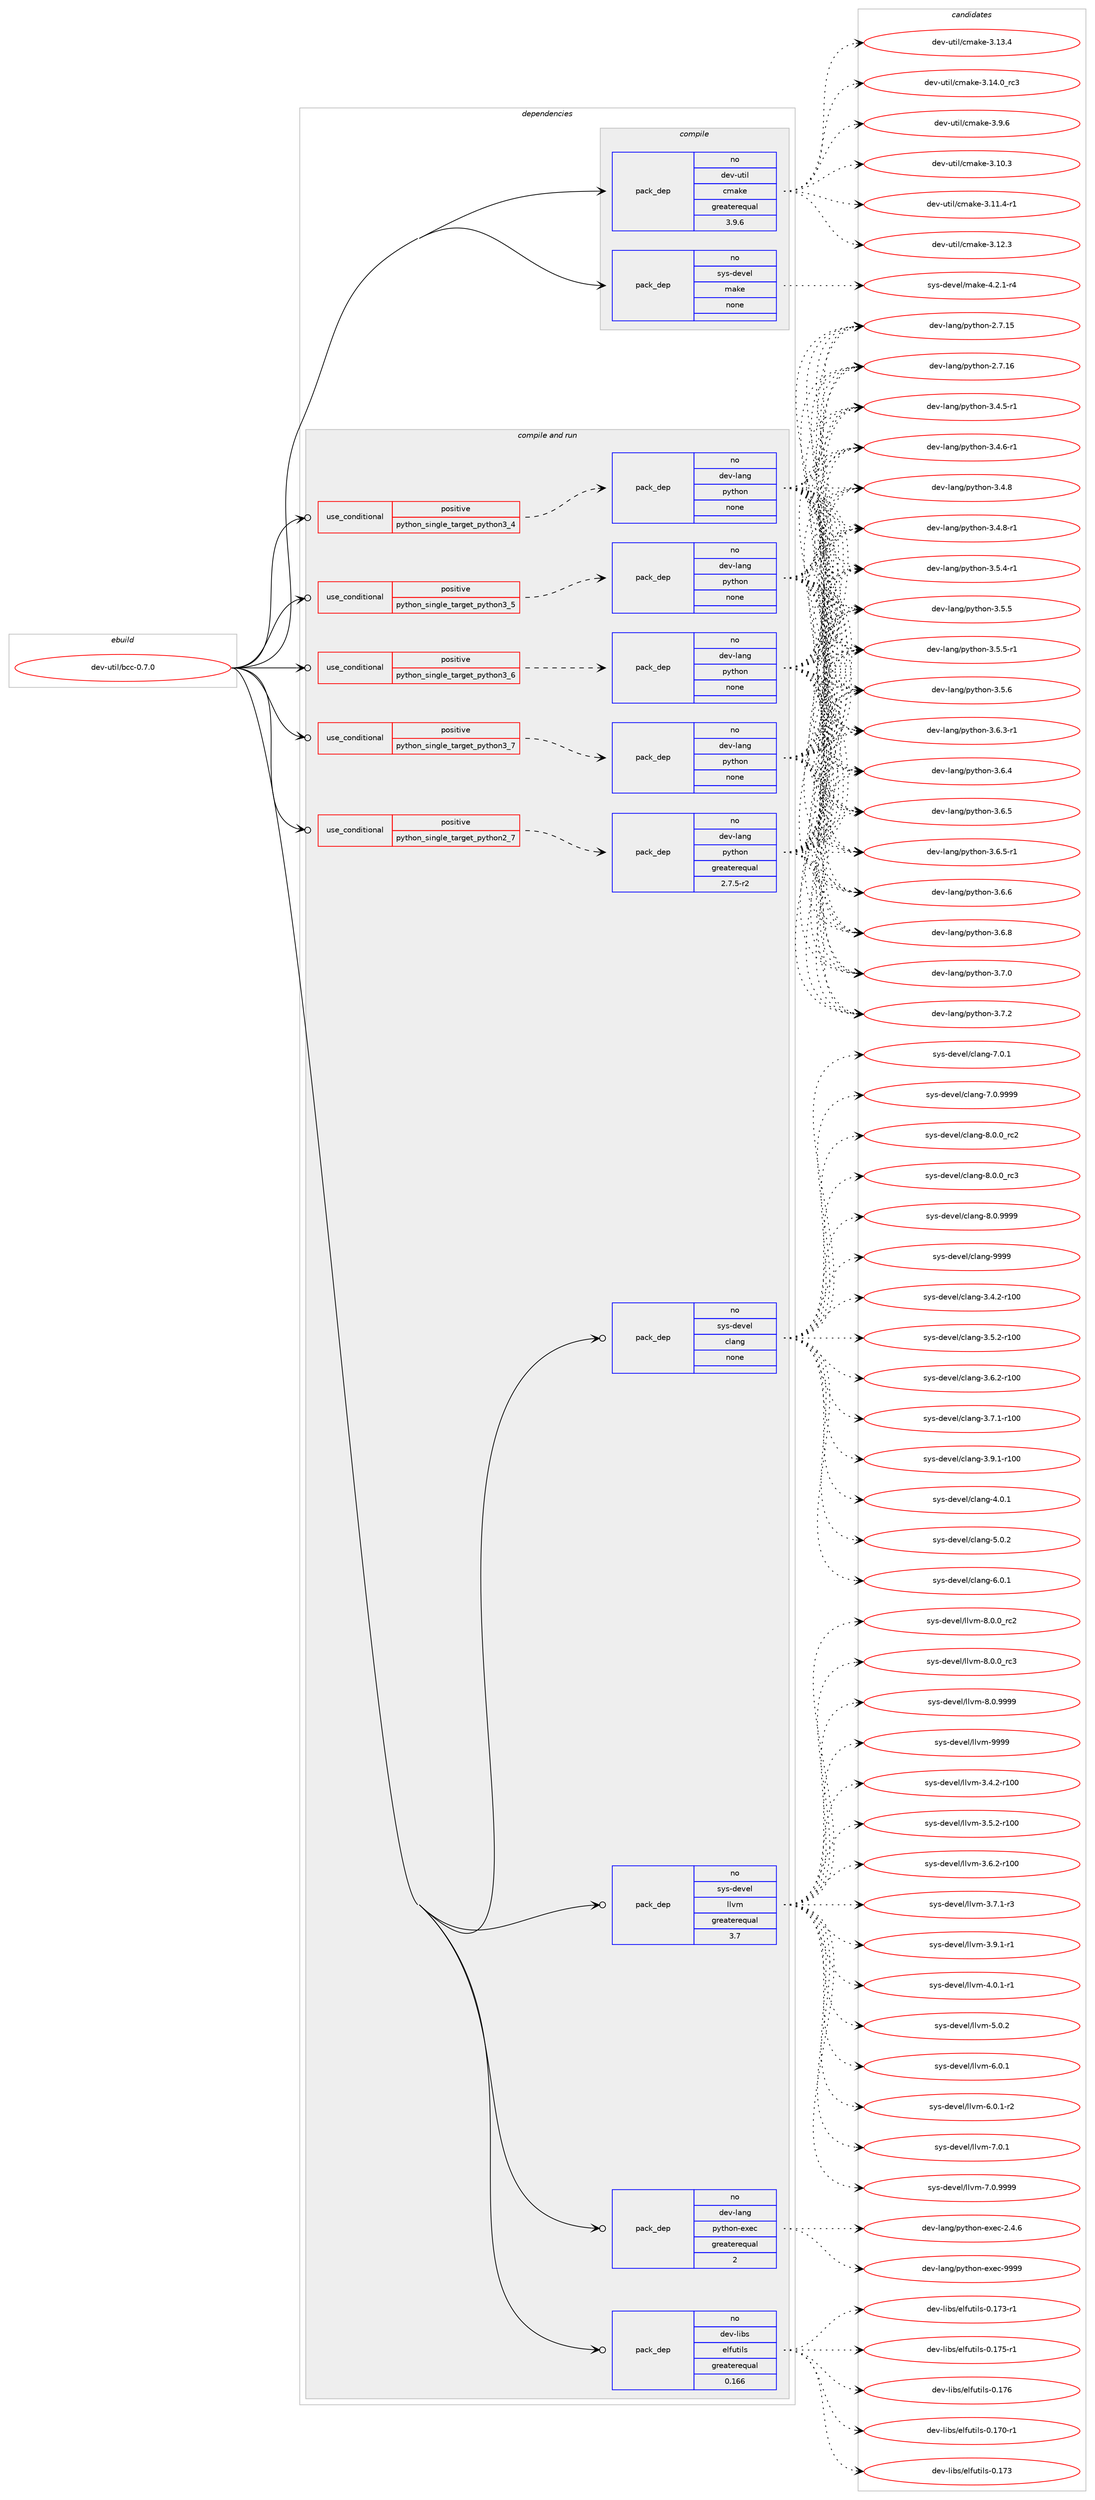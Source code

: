 digraph prolog {

# *************
# Graph options
# *************

newrank=true;
concentrate=true;
compound=true;
graph [rankdir=LR,fontname=Helvetica,fontsize=10,ranksep=1.5];#, ranksep=2.5, nodesep=0.2];
edge  [arrowhead=vee];
node  [fontname=Helvetica,fontsize=10];

# **********
# The ebuild
# **********

subgraph cluster_leftcol {
color=gray;
rank=same;
label=<<i>ebuild</i>>;
id [label="dev-util/bcc-0.7.0", color=red, width=4, href="../dev-util/bcc-0.7.0.svg"];
}

# ****************
# The dependencies
# ****************

subgraph cluster_midcol {
color=gray;
label=<<i>dependencies</i>>;
subgraph cluster_compile {
fillcolor="#eeeeee";
style=filled;
label=<<i>compile</i>>;
subgraph pack1094307 {
dependency1541089 [label=<<TABLE BORDER="0" CELLBORDER="1" CELLSPACING="0" CELLPADDING="4" WIDTH="220"><TR><TD ROWSPAN="6" CELLPADDING="30">pack_dep</TD></TR><TR><TD WIDTH="110">no</TD></TR><TR><TD>dev-util</TD></TR><TR><TD>cmake</TD></TR><TR><TD>greaterequal</TD></TR><TR><TD>3.9.6</TD></TR></TABLE>>, shape=none, color=blue];
}
id:e -> dependency1541089:w [weight=20,style="solid",arrowhead="vee"];
subgraph pack1094308 {
dependency1541090 [label=<<TABLE BORDER="0" CELLBORDER="1" CELLSPACING="0" CELLPADDING="4" WIDTH="220"><TR><TD ROWSPAN="6" CELLPADDING="30">pack_dep</TD></TR><TR><TD WIDTH="110">no</TD></TR><TR><TD>sys-devel</TD></TR><TR><TD>make</TD></TR><TR><TD>none</TD></TR><TR><TD></TD></TR></TABLE>>, shape=none, color=blue];
}
id:e -> dependency1541090:w [weight=20,style="solid",arrowhead="vee"];
}
subgraph cluster_compileandrun {
fillcolor="#eeeeee";
style=filled;
label=<<i>compile and run</i>>;
subgraph cond423188 {
dependency1541091 [label=<<TABLE BORDER="0" CELLBORDER="1" CELLSPACING="0" CELLPADDING="4"><TR><TD ROWSPAN="3" CELLPADDING="10">use_conditional</TD></TR><TR><TD>positive</TD></TR><TR><TD>python_single_target_python2_7</TD></TR></TABLE>>, shape=none, color=red];
subgraph pack1094309 {
dependency1541092 [label=<<TABLE BORDER="0" CELLBORDER="1" CELLSPACING="0" CELLPADDING="4" WIDTH="220"><TR><TD ROWSPAN="6" CELLPADDING="30">pack_dep</TD></TR><TR><TD WIDTH="110">no</TD></TR><TR><TD>dev-lang</TD></TR><TR><TD>python</TD></TR><TR><TD>greaterequal</TD></TR><TR><TD>2.7.5-r2</TD></TR></TABLE>>, shape=none, color=blue];
}
dependency1541091:e -> dependency1541092:w [weight=20,style="dashed",arrowhead="vee"];
}
id:e -> dependency1541091:w [weight=20,style="solid",arrowhead="odotvee"];
subgraph cond423189 {
dependency1541093 [label=<<TABLE BORDER="0" CELLBORDER="1" CELLSPACING="0" CELLPADDING="4"><TR><TD ROWSPAN="3" CELLPADDING="10">use_conditional</TD></TR><TR><TD>positive</TD></TR><TR><TD>python_single_target_python3_4</TD></TR></TABLE>>, shape=none, color=red];
subgraph pack1094310 {
dependency1541094 [label=<<TABLE BORDER="0" CELLBORDER="1" CELLSPACING="0" CELLPADDING="4" WIDTH="220"><TR><TD ROWSPAN="6" CELLPADDING="30">pack_dep</TD></TR><TR><TD WIDTH="110">no</TD></TR><TR><TD>dev-lang</TD></TR><TR><TD>python</TD></TR><TR><TD>none</TD></TR><TR><TD></TD></TR></TABLE>>, shape=none, color=blue];
}
dependency1541093:e -> dependency1541094:w [weight=20,style="dashed",arrowhead="vee"];
}
id:e -> dependency1541093:w [weight=20,style="solid",arrowhead="odotvee"];
subgraph cond423190 {
dependency1541095 [label=<<TABLE BORDER="0" CELLBORDER="1" CELLSPACING="0" CELLPADDING="4"><TR><TD ROWSPAN="3" CELLPADDING="10">use_conditional</TD></TR><TR><TD>positive</TD></TR><TR><TD>python_single_target_python3_5</TD></TR></TABLE>>, shape=none, color=red];
subgraph pack1094311 {
dependency1541096 [label=<<TABLE BORDER="0" CELLBORDER="1" CELLSPACING="0" CELLPADDING="4" WIDTH="220"><TR><TD ROWSPAN="6" CELLPADDING="30">pack_dep</TD></TR><TR><TD WIDTH="110">no</TD></TR><TR><TD>dev-lang</TD></TR><TR><TD>python</TD></TR><TR><TD>none</TD></TR><TR><TD></TD></TR></TABLE>>, shape=none, color=blue];
}
dependency1541095:e -> dependency1541096:w [weight=20,style="dashed",arrowhead="vee"];
}
id:e -> dependency1541095:w [weight=20,style="solid",arrowhead="odotvee"];
subgraph cond423191 {
dependency1541097 [label=<<TABLE BORDER="0" CELLBORDER="1" CELLSPACING="0" CELLPADDING="4"><TR><TD ROWSPAN="3" CELLPADDING="10">use_conditional</TD></TR><TR><TD>positive</TD></TR><TR><TD>python_single_target_python3_6</TD></TR></TABLE>>, shape=none, color=red];
subgraph pack1094312 {
dependency1541098 [label=<<TABLE BORDER="0" CELLBORDER="1" CELLSPACING="0" CELLPADDING="4" WIDTH="220"><TR><TD ROWSPAN="6" CELLPADDING="30">pack_dep</TD></TR><TR><TD WIDTH="110">no</TD></TR><TR><TD>dev-lang</TD></TR><TR><TD>python</TD></TR><TR><TD>none</TD></TR><TR><TD></TD></TR></TABLE>>, shape=none, color=blue];
}
dependency1541097:e -> dependency1541098:w [weight=20,style="dashed",arrowhead="vee"];
}
id:e -> dependency1541097:w [weight=20,style="solid",arrowhead="odotvee"];
subgraph cond423192 {
dependency1541099 [label=<<TABLE BORDER="0" CELLBORDER="1" CELLSPACING="0" CELLPADDING="4"><TR><TD ROWSPAN="3" CELLPADDING="10">use_conditional</TD></TR><TR><TD>positive</TD></TR><TR><TD>python_single_target_python3_7</TD></TR></TABLE>>, shape=none, color=red];
subgraph pack1094313 {
dependency1541100 [label=<<TABLE BORDER="0" CELLBORDER="1" CELLSPACING="0" CELLPADDING="4" WIDTH="220"><TR><TD ROWSPAN="6" CELLPADDING="30">pack_dep</TD></TR><TR><TD WIDTH="110">no</TD></TR><TR><TD>dev-lang</TD></TR><TR><TD>python</TD></TR><TR><TD>none</TD></TR><TR><TD></TD></TR></TABLE>>, shape=none, color=blue];
}
dependency1541099:e -> dependency1541100:w [weight=20,style="dashed",arrowhead="vee"];
}
id:e -> dependency1541099:w [weight=20,style="solid",arrowhead="odotvee"];
subgraph pack1094314 {
dependency1541101 [label=<<TABLE BORDER="0" CELLBORDER="1" CELLSPACING="0" CELLPADDING="4" WIDTH="220"><TR><TD ROWSPAN="6" CELLPADDING="30">pack_dep</TD></TR><TR><TD WIDTH="110">no</TD></TR><TR><TD>dev-lang</TD></TR><TR><TD>python-exec</TD></TR><TR><TD>greaterequal</TD></TR><TR><TD>2</TD></TR></TABLE>>, shape=none, color=blue];
}
id:e -> dependency1541101:w [weight=20,style="solid",arrowhead="odotvee"];
subgraph pack1094315 {
dependency1541102 [label=<<TABLE BORDER="0" CELLBORDER="1" CELLSPACING="0" CELLPADDING="4" WIDTH="220"><TR><TD ROWSPAN="6" CELLPADDING="30">pack_dep</TD></TR><TR><TD WIDTH="110">no</TD></TR><TR><TD>dev-libs</TD></TR><TR><TD>elfutils</TD></TR><TR><TD>greaterequal</TD></TR><TR><TD>0.166</TD></TR></TABLE>>, shape=none, color=blue];
}
id:e -> dependency1541102:w [weight=20,style="solid",arrowhead="odotvee"];
subgraph pack1094316 {
dependency1541103 [label=<<TABLE BORDER="0" CELLBORDER="1" CELLSPACING="0" CELLPADDING="4" WIDTH="220"><TR><TD ROWSPAN="6" CELLPADDING="30">pack_dep</TD></TR><TR><TD WIDTH="110">no</TD></TR><TR><TD>sys-devel</TD></TR><TR><TD>clang</TD></TR><TR><TD>none</TD></TR><TR><TD></TD></TR></TABLE>>, shape=none, color=blue];
}
id:e -> dependency1541103:w [weight=20,style="solid",arrowhead="odotvee"];
subgraph pack1094317 {
dependency1541104 [label=<<TABLE BORDER="0" CELLBORDER="1" CELLSPACING="0" CELLPADDING="4" WIDTH="220"><TR><TD ROWSPAN="6" CELLPADDING="30">pack_dep</TD></TR><TR><TD WIDTH="110">no</TD></TR><TR><TD>sys-devel</TD></TR><TR><TD>llvm</TD></TR><TR><TD>greaterequal</TD></TR><TR><TD>3.7</TD></TR></TABLE>>, shape=none, color=blue];
}
id:e -> dependency1541104:w [weight=20,style="solid",arrowhead="odotvee"];
}
subgraph cluster_run {
fillcolor="#eeeeee";
style=filled;
label=<<i>run</i>>;
}
}

# **************
# The candidates
# **************

subgraph cluster_choices {
rank=same;
color=gray;
label=<<i>candidates</i>>;

subgraph choice1094307 {
color=black;
nodesep=1;
choice1001011184511711610510847991099710710145514649484651 [label="dev-util/cmake-3.10.3", color=red, width=4,href="../dev-util/cmake-3.10.3.svg"];
choice10010111845117116105108479910997107101455146494946524511449 [label="dev-util/cmake-3.11.4-r1", color=red, width=4,href="../dev-util/cmake-3.11.4-r1.svg"];
choice1001011184511711610510847991099710710145514649504651 [label="dev-util/cmake-3.12.3", color=red, width=4,href="../dev-util/cmake-3.12.3.svg"];
choice1001011184511711610510847991099710710145514649514652 [label="dev-util/cmake-3.13.4", color=red, width=4,href="../dev-util/cmake-3.13.4.svg"];
choice1001011184511711610510847991099710710145514649524648951149951 [label="dev-util/cmake-3.14.0_rc3", color=red, width=4,href="../dev-util/cmake-3.14.0_rc3.svg"];
choice10010111845117116105108479910997107101455146574654 [label="dev-util/cmake-3.9.6", color=red, width=4,href="../dev-util/cmake-3.9.6.svg"];
dependency1541089:e -> choice1001011184511711610510847991099710710145514649484651:w [style=dotted,weight="100"];
dependency1541089:e -> choice10010111845117116105108479910997107101455146494946524511449:w [style=dotted,weight="100"];
dependency1541089:e -> choice1001011184511711610510847991099710710145514649504651:w [style=dotted,weight="100"];
dependency1541089:e -> choice1001011184511711610510847991099710710145514649514652:w [style=dotted,weight="100"];
dependency1541089:e -> choice1001011184511711610510847991099710710145514649524648951149951:w [style=dotted,weight="100"];
dependency1541089:e -> choice10010111845117116105108479910997107101455146574654:w [style=dotted,weight="100"];
}
subgraph choice1094308 {
color=black;
nodesep=1;
choice1151211154510010111810110847109971071014552465046494511452 [label="sys-devel/make-4.2.1-r4", color=red, width=4,href="../sys-devel/make-4.2.1-r4.svg"];
dependency1541090:e -> choice1151211154510010111810110847109971071014552465046494511452:w [style=dotted,weight="100"];
}
subgraph choice1094309 {
color=black;
nodesep=1;
choice10010111845108971101034711212111610411111045504655464953 [label="dev-lang/python-2.7.15", color=red, width=4,href="../dev-lang/python-2.7.15.svg"];
choice10010111845108971101034711212111610411111045504655464954 [label="dev-lang/python-2.7.16", color=red, width=4,href="../dev-lang/python-2.7.16.svg"];
choice1001011184510897110103471121211161041111104551465246534511449 [label="dev-lang/python-3.4.5-r1", color=red, width=4,href="../dev-lang/python-3.4.5-r1.svg"];
choice1001011184510897110103471121211161041111104551465246544511449 [label="dev-lang/python-3.4.6-r1", color=red, width=4,href="../dev-lang/python-3.4.6-r1.svg"];
choice100101118451089711010347112121116104111110455146524656 [label="dev-lang/python-3.4.8", color=red, width=4,href="../dev-lang/python-3.4.8.svg"];
choice1001011184510897110103471121211161041111104551465246564511449 [label="dev-lang/python-3.4.8-r1", color=red, width=4,href="../dev-lang/python-3.4.8-r1.svg"];
choice1001011184510897110103471121211161041111104551465346524511449 [label="dev-lang/python-3.5.4-r1", color=red, width=4,href="../dev-lang/python-3.5.4-r1.svg"];
choice100101118451089711010347112121116104111110455146534653 [label="dev-lang/python-3.5.5", color=red, width=4,href="../dev-lang/python-3.5.5.svg"];
choice1001011184510897110103471121211161041111104551465346534511449 [label="dev-lang/python-3.5.5-r1", color=red, width=4,href="../dev-lang/python-3.5.5-r1.svg"];
choice100101118451089711010347112121116104111110455146534654 [label="dev-lang/python-3.5.6", color=red, width=4,href="../dev-lang/python-3.5.6.svg"];
choice1001011184510897110103471121211161041111104551465446514511449 [label="dev-lang/python-3.6.3-r1", color=red, width=4,href="../dev-lang/python-3.6.3-r1.svg"];
choice100101118451089711010347112121116104111110455146544652 [label="dev-lang/python-3.6.4", color=red, width=4,href="../dev-lang/python-3.6.4.svg"];
choice100101118451089711010347112121116104111110455146544653 [label="dev-lang/python-3.6.5", color=red, width=4,href="../dev-lang/python-3.6.5.svg"];
choice1001011184510897110103471121211161041111104551465446534511449 [label="dev-lang/python-3.6.5-r1", color=red, width=4,href="../dev-lang/python-3.6.5-r1.svg"];
choice100101118451089711010347112121116104111110455146544654 [label="dev-lang/python-3.6.6", color=red, width=4,href="../dev-lang/python-3.6.6.svg"];
choice100101118451089711010347112121116104111110455146544656 [label="dev-lang/python-3.6.8", color=red, width=4,href="../dev-lang/python-3.6.8.svg"];
choice100101118451089711010347112121116104111110455146554648 [label="dev-lang/python-3.7.0", color=red, width=4,href="../dev-lang/python-3.7.0.svg"];
choice100101118451089711010347112121116104111110455146554650 [label="dev-lang/python-3.7.2", color=red, width=4,href="../dev-lang/python-3.7.2.svg"];
dependency1541092:e -> choice10010111845108971101034711212111610411111045504655464953:w [style=dotted,weight="100"];
dependency1541092:e -> choice10010111845108971101034711212111610411111045504655464954:w [style=dotted,weight="100"];
dependency1541092:e -> choice1001011184510897110103471121211161041111104551465246534511449:w [style=dotted,weight="100"];
dependency1541092:e -> choice1001011184510897110103471121211161041111104551465246544511449:w [style=dotted,weight="100"];
dependency1541092:e -> choice100101118451089711010347112121116104111110455146524656:w [style=dotted,weight="100"];
dependency1541092:e -> choice1001011184510897110103471121211161041111104551465246564511449:w [style=dotted,weight="100"];
dependency1541092:e -> choice1001011184510897110103471121211161041111104551465346524511449:w [style=dotted,weight="100"];
dependency1541092:e -> choice100101118451089711010347112121116104111110455146534653:w [style=dotted,weight="100"];
dependency1541092:e -> choice1001011184510897110103471121211161041111104551465346534511449:w [style=dotted,weight="100"];
dependency1541092:e -> choice100101118451089711010347112121116104111110455146534654:w [style=dotted,weight="100"];
dependency1541092:e -> choice1001011184510897110103471121211161041111104551465446514511449:w [style=dotted,weight="100"];
dependency1541092:e -> choice100101118451089711010347112121116104111110455146544652:w [style=dotted,weight="100"];
dependency1541092:e -> choice100101118451089711010347112121116104111110455146544653:w [style=dotted,weight="100"];
dependency1541092:e -> choice1001011184510897110103471121211161041111104551465446534511449:w [style=dotted,weight="100"];
dependency1541092:e -> choice100101118451089711010347112121116104111110455146544654:w [style=dotted,weight="100"];
dependency1541092:e -> choice100101118451089711010347112121116104111110455146544656:w [style=dotted,weight="100"];
dependency1541092:e -> choice100101118451089711010347112121116104111110455146554648:w [style=dotted,weight="100"];
dependency1541092:e -> choice100101118451089711010347112121116104111110455146554650:w [style=dotted,weight="100"];
}
subgraph choice1094310 {
color=black;
nodesep=1;
choice10010111845108971101034711212111610411111045504655464953 [label="dev-lang/python-2.7.15", color=red, width=4,href="../dev-lang/python-2.7.15.svg"];
choice10010111845108971101034711212111610411111045504655464954 [label="dev-lang/python-2.7.16", color=red, width=4,href="../dev-lang/python-2.7.16.svg"];
choice1001011184510897110103471121211161041111104551465246534511449 [label="dev-lang/python-3.4.5-r1", color=red, width=4,href="../dev-lang/python-3.4.5-r1.svg"];
choice1001011184510897110103471121211161041111104551465246544511449 [label="dev-lang/python-3.4.6-r1", color=red, width=4,href="../dev-lang/python-3.4.6-r1.svg"];
choice100101118451089711010347112121116104111110455146524656 [label="dev-lang/python-3.4.8", color=red, width=4,href="../dev-lang/python-3.4.8.svg"];
choice1001011184510897110103471121211161041111104551465246564511449 [label="dev-lang/python-3.4.8-r1", color=red, width=4,href="../dev-lang/python-3.4.8-r1.svg"];
choice1001011184510897110103471121211161041111104551465346524511449 [label="dev-lang/python-3.5.4-r1", color=red, width=4,href="../dev-lang/python-3.5.4-r1.svg"];
choice100101118451089711010347112121116104111110455146534653 [label="dev-lang/python-3.5.5", color=red, width=4,href="../dev-lang/python-3.5.5.svg"];
choice1001011184510897110103471121211161041111104551465346534511449 [label="dev-lang/python-3.5.5-r1", color=red, width=4,href="../dev-lang/python-3.5.5-r1.svg"];
choice100101118451089711010347112121116104111110455146534654 [label="dev-lang/python-3.5.6", color=red, width=4,href="../dev-lang/python-3.5.6.svg"];
choice1001011184510897110103471121211161041111104551465446514511449 [label="dev-lang/python-3.6.3-r1", color=red, width=4,href="../dev-lang/python-3.6.3-r1.svg"];
choice100101118451089711010347112121116104111110455146544652 [label="dev-lang/python-3.6.4", color=red, width=4,href="../dev-lang/python-3.6.4.svg"];
choice100101118451089711010347112121116104111110455146544653 [label="dev-lang/python-3.6.5", color=red, width=4,href="../dev-lang/python-3.6.5.svg"];
choice1001011184510897110103471121211161041111104551465446534511449 [label="dev-lang/python-3.6.5-r1", color=red, width=4,href="../dev-lang/python-3.6.5-r1.svg"];
choice100101118451089711010347112121116104111110455146544654 [label="dev-lang/python-3.6.6", color=red, width=4,href="../dev-lang/python-3.6.6.svg"];
choice100101118451089711010347112121116104111110455146544656 [label="dev-lang/python-3.6.8", color=red, width=4,href="../dev-lang/python-3.6.8.svg"];
choice100101118451089711010347112121116104111110455146554648 [label="dev-lang/python-3.7.0", color=red, width=4,href="../dev-lang/python-3.7.0.svg"];
choice100101118451089711010347112121116104111110455146554650 [label="dev-lang/python-3.7.2", color=red, width=4,href="../dev-lang/python-3.7.2.svg"];
dependency1541094:e -> choice10010111845108971101034711212111610411111045504655464953:w [style=dotted,weight="100"];
dependency1541094:e -> choice10010111845108971101034711212111610411111045504655464954:w [style=dotted,weight="100"];
dependency1541094:e -> choice1001011184510897110103471121211161041111104551465246534511449:w [style=dotted,weight="100"];
dependency1541094:e -> choice1001011184510897110103471121211161041111104551465246544511449:w [style=dotted,weight="100"];
dependency1541094:e -> choice100101118451089711010347112121116104111110455146524656:w [style=dotted,weight="100"];
dependency1541094:e -> choice1001011184510897110103471121211161041111104551465246564511449:w [style=dotted,weight="100"];
dependency1541094:e -> choice1001011184510897110103471121211161041111104551465346524511449:w [style=dotted,weight="100"];
dependency1541094:e -> choice100101118451089711010347112121116104111110455146534653:w [style=dotted,weight="100"];
dependency1541094:e -> choice1001011184510897110103471121211161041111104551465346534511449:w [style=dotted,weight="100"];
dependency1541094:e -> choice100101118451089711010347112121116104111110455146534654:w [style=dotted,weight="100"];
dependency1541094:e -> choice1001011184510897110103471121211161041111104551465446514511449:w [style=dotted,weight="100"];
dependency1541094:e -> choice100101118451089711010347112121116104111110455146544652:w [style=dotted,weight="100"];
dependency1541094:e -> choice100101118451089711010347112121116104111110455146544653:w [style=dotted,weight="100"];
dependency1541094:e -> choice1001011184510897110103471121211161041111104551465446534511449:w [style=dotted,weight="100"];
dependency1541094:e -> choice100101118451089711010347112121116104111110455146544654:w [style=dotted,weight="100"];
dependency1541094:e -> choice100101118451089711010347112121116104111110455146544656:w [style=dotted,weight="100"];
dependency1541094:e -> choice100101118451089711010347112121116104111110455146554648:w [style=dotted,weight="100"];
dependency1541094:e -> choice100101118451089711010347112121116104111110455146554650:w [style=dotted,weight="100"];
}
subgraph choice1094311 {
color=black;
nodesep=1;
choice10010111845108971101034711212111610411111045504655464953 [label="dev-lang/python-2.7.15", color=red, width=4,href="../dev-lang/python-2.7.15.svg"];
choice10010111845108971101034711212111610411111045504655464954 [label="dev-lang/python-2.7.16", color=red, width=4,href="../dev-lang/python-2.7.16.svg"];
choice1001011184510897110103471121211161041111104551465246534511449 [label="dev-lang/python-3.4.5-r1", color=red, width=4,href="../dev-lang/python-3.4.5-r1.svg"];
choice1001011184510897110103471121211161041111104551465246544511449 [label="dev-lang/python-3.4.6-r1", color=red, width=4,href="../dev-lang/python-3.4.6-r1.svg"];
choice100101118451089711010347112121116104111110455146524656 [label="dev-lang/python-3.4.8", color=red, width=4,href="../dev-lang/python-3.4.8.svg"];
choice1001011184510897110103471121211161041111104551465246564511449 [label="dev-lang/python-3.4.8-r1", color=red, width=4,href="../dev-lang/python-3.4.8-r1.svg"];
choice1001011184510897110103471121211161041111104551465346524511449 [label="dev-lang/python-3.5.4-r1", color=red, width=4,href="../dev-lang/python-3.5.4-r1.svg"];
choice100101118451089711010347112121116104111110455146534653 [label="dev-lang/python-3.5.5", color=red, width=4,href="../dev-lang/python-3.5.5.svg"];
choice1001011184510897110103471121211161041111104551465346534511449 [label="dev-lang/python-3.5.5-r1", color=red, width=4,href="../dev-lang/python-3.5.5-r1.svg"];
choice100101118451089711010347112121116104111110455146534654 [label="dev-lang/python-3.5.6", color=red, width=4,href="../dev-lang/python-3.5.6.svg"];
choice1001011184510897110103471121211161041111104551465446514511449 [label="dev-lang/python-3.6.3-r1", color=red, width=4,href="../dev-lang/python-3.6.3-r1.svg"];
choice100101118451089711010347112121116104111110455146544652 [label="dev-lang/python-3.6.4", color=red, width=4,href="../dev-lang/python-3.6.4.svg"];
choice100101118451089711010347112121116104111110455146544653 [label="dev-lang/python-3.6.5", color=red, width=4,href="../dev-lang/python-3.6.5.svg"];
choice1001011184510897110103471121211161041111104551465446534511449 [label="dev-lang/python-3.6.5-r1", color=red, width=4,href="../dev-lang/python-3.6.5-r1.svg"];
choice100101118451089711010347112121116104111110455146544654 [label="dev-lang/python-3.6.6", color=red, width=4,href="../dev-lang/python-3.6.6.svg"];
choice100101118451089711010347112121116104111110455146544656 [label="dev-lang/python-3.6.8", color=red, width=4,href="../dev-lang/python-3.6.8.svg"];
choice100101118451089711010347112121116104111110455146554648 [label="dev-lang/python-3.7.0", color=red, width=4,href="../dev-lang/python-3.7.0.svg"];
choice100101118451089711010347112121116104111110455146554650 [label="dev-lang/python-3.7.2", color=red, width=4,href="../dev-lang/python-3.7.2.svg"];
dependency1541096:e -> choice10010111845108971101034711212111610411111045504655464953:w [style=dotted,weight="100"];
dependency1541096:e -> choice10010111845108971101034711212111610411111045504655464954:w [style=dotted,weight="100"];
dependency1541096:e -> choice1001011184510897110103471121211161041111104551465246534511449:w [style=dotted,weight="100"];
dependency1541096:e -> choice1001011184510897110103471121211161041111104551465246544511449:w [style=dotted,weight="100"];
dependency1541096:e -> choice100101118451089711010347112121116104111110455146524656:w [style=dotted,weight="100"];
dependency1541096:e -> choice1001011184510897110103471121211161041111104551465246564511449:w [style=dotted,weight="100"];
dependency1541096:e -> choice1001011184510897110103471121211161041111104551465346524511449:w [style=dotted,weight="100"];
dependency1541096:e -> choice100101118451089711010347112121116104111110455146534653:w [style=dotted,weight="100"];
dependency1541096:e -> choice1001011184510897110103471121211161041111104551465346534511449:w [style=dotted,weight="100"];
dependency1541096:e -> choice100101118451089711010347112121116104111110455146534654:w [style=dotted,weight="100"];
dependency1541096:e -> choice1001011184510897110103471121211161041111104551465446514511449:w [style=dotted,weight="100"];
dependency1541096:e -> choice100101118451089711010347112121116104111110455146544652:w [style=dotted,weight="100"];
dependency1541096:e -> choice100101118451089711010347112121116104111110455146544653:w [style=dotted,weight="100"];
dependency1541096:e -> choice1001011184510897110103471121211161041111104551465446534511449:w [style=dotted,weight="100"];
dependency1541096:e -> choice100101118451089711010347112121116104111110455146544654:w [style=dotted,weight="100"];
dependency1541096:e -> choice100101118451089711010347112121116104111110455146544656:w [style=dotted,weight="100"];
dependency1541096:e -> choice100101118451089711010347112121116104111110455146554648:w [style=dotted,weight="100"];
dependency1541096:e -> choice100101118451089711010347112121116104111110455146554650:w [style=dotted,weight="100"];
}
subgraph choice1094312 {
color=black;
nodesep=1;
choice10010111845108971101034711212111610411111045504655464953 [label="dev-lang/python-2.7.15", color=red, width=4,href="../dev-lang/python-2.7.15.svg"];
choice10010111845108971101034711212111610411111045504655464954 [label="dev-lang/python-2.7.16", color=red, width=4,href="../dev-lang/python-2.7.16.svg"];
choice1001011184510897110103471121211161041111104551465246534511449 [label="dev-lang/python-3.4.5-r1", color=red, width=4,href="../dev-lang/python-3.4.5-r1.svg"];
choice1001011184510897110103471121211161041111104551465246544511449 [label="dev-lang/python-3.4.6-r1", color=red, width=4,href="../dev-lang/python-3.4.6-r1.svg"];
choice100101118451089711010347112121116104111110455146524656 [label="dev-lang/python-3.4.8", color=red, width=4,href="../dev-lang/python-3.4.8.svg"];
choice1001011184510897110103471121211161041111104551465246564511449 [label="dev-lang/python-3.4.8-r1", color=red, width=4,href="../dev-lang/python-3.4.8-r1.svg"];
choice1001011184510897110103471121211161041111104551465346524511449 [label="dev-lang/python-3.5.4-r1", color=red, width=4,href="../dev-lang/python-3.5.4-r1.svg"];
choice100101118451089711010347112121116104111110455146534653 [label="dev-lang/python-3.5.5", color=red, width=4,href="../dev-lang/python-3.5.5.svg"];
choice1001011184510897110103471121211161041111104551465346534511449 [label="dev-lang/python-3.5.5-r1", color=red, width=4,href="../dev-lang/python-3.5.5-r1.svg"];
choice100101118451089711010347112121116104111110455146534654 [label="dev-lang/python-3.5.6", color=red, width=4,href="../dev-lang/python-3.5.6.svg"];
choice1001011184510897110103471121211161041111104551465446514511449 [label="dev-lang/python-3.6.3-r1", color=red, width=4,href="../dev-lang/python-3.6.3-r1.svg"];
choice100101118451089711010347112121116104111110455146544652 [label="dev-lang/python-3.6.4", color=red, width=4,href="../dev-lang/python-3.6.4.svg"];
choice100101118451089711010347112121116104111110455146544653 [label="dev-lang/python-3.6.5", color=red, width=4,href="../dev-lang/python-3.6.5.svg"];
choice1001011184510897110103471121211161041111104551465446534511449 [label="dev-lang/python-3.6.5-r1", color=red, width=4,href="../dev-lang/python-3.6.5-r1.svg"];
choice100101118451089711010347112121116104111110455146544654 [label="dev-lang/python-3.6.6", color=red, width=4,href="../dev-lang/python-3.6.6.svg"];
choice100101118451089711010347112121116104111110455146544656 [label="dev-lang/python-3.6.8", color=red, width=4,href="../dev-lang/python-3.6.8.svg"];
choice100101118451089711010347112121116104111110455146554648 [label="dev-lang/python-3.7.0", color=red, width=4,href="../dev-lang/python-3.7.0.svg"];
choice100101118451089711010347112121116104111110455146554650 [label="dev-lang/python-3.7.2", color=red, width=4,href="../dev-lang/python-3.7.2.svg"];
dependency1541098:e -> choice10010111845108971101034711212111610411111045504655464953:w [style=dotted,weight="100"];
dependency1541098:e -> choice10010111845108971101034711212111610411111045504655464954:w [style=dotted,weight="100"];
dependency1541098:e -> choice1001011184510897110103471121211161041111104551465246534511449:w [style=dotted,weight="100"];
dependency1541098:e -> choice1001011184510897110103471121211161041111104551465246544511449:w [style=dotted,weight="100"];
dependency1541098:e -> choice100101118451089711010347112121116104111110455146524656:w [style=dotted,weight="100"];
dependency1541098:e -> choice1001011184510897110103471121211161041111104551465246564511449:w [style=dotted,weight="100"];
dependency1541098:e -> choice1001011184510897110103471121211161041111104551465346524511449:w [style=dotted,weight="100"];
dependency1541098:e -> choice100101118451089711010347112121116104111110455146534653:w [style=dotted,weight="100"];
dependency1541098:e -> choice1001011184510897110103471121211161041111104551465346534511449:w [style=dotted,weight="100"];
dependency1541098:e -> choice100101118451089711010347112121116104111110455146534654:w [style=dotted,weight="100"];
dependency1541098:e -> choice1001011184510897110103471121211161041111104551465446514511449:w [style=dotted,weight="100"];
dependency1541098:e -> choice100101118451089711010347112121116104111110455146544652:w [style=dotted,weight="100"];
dependency1541098:e -> choice100101118451089711010347112121116104111110455146544653:w [style=dotted,weight="100"];
dependency1541098:e -> choice1001011184510897110103471121211161041111104551465446534511449:w [style=dotted,weight="100"];
dependency1541098:e -> choice100101118451089711010347112121116104111110455146544654:w [style=dotted,weight="100"];
dependency1541098:e -> choice100101118451089711010347112121116104111110455146544656:w [style=dotted,weight="100"];
dependency1541098:e -> choice100101118451089711010347112121116104111110455146554648:w [style=dotted,weight="100"];
dependency1541098:e -> choice100101118451089711010347112121116104111110455146554650:w [style=dotted,weight="100"];
}
subgraph choice1094313 {
color=black;
nodesep=1;
choice10010111845108971101034711212111610411111045504655464953 [label="dev-lang/python-2.7.15", color=red, width=4,href="../dev-lang/python-2.7.15.svg"];
choice10010111845108971101034711212111610411111045504655464954 [label="dev-lang/python-2.7.16", color=red, width=4,href="../dev-lang/python-2.7.16.svg"];
choice1001011184510897110103471121211161041111104551465246534511449 [label="dev-lang/python-3.4.5-r1", color=red, width=4,href="../dev-lang/python-3.4.5-r1.svg"];
choice1001011184510897110103471121211161041111104551465246544511449 [label="dev-lang/python-3.4.6-r1", color=red, width=4,href="../dev-lang/python-3.4.6-r1.svg"];
choice100101118451089711010347112121116104111110455146524656 [label="dev-lang/python-3.4.8", color=red, width=4,href="../dev-lang/python-3.4.8.svg"];
choice1001011184510897110103471121211161041111104551465246564511449 [label="dev-lang/python-3.4.8-r1", color=red, width=4,href="../dev-lang/python-3.4.8-r1.svg"];
choice1001011184510897110103471121211161041111104551465346524511449 [label="dev-lang/python-3.5.4-r1", color=red, width=4,href="../dev-lang/python-3.5.4-r1.svg"];
choice100101118451089711010347112121116104111110455146534653 [label="dev-lang/python-3.5.5", color=red, width=4,href="../dev-lang/python-3.5.5.svg"];
choice1001011184510897110103471121211161041111104551465346534511449 [label="dev-lang/python-3.5.5-r1", color=red, width=4,href="../dev-lang/python-3.5.5-r1.svg"];
choice100101118451089711010347112121116104111110455146534654 [label="dev-lang/python-3.5.6", color=red, width=4,href="../dev-lang/python-3.5.6.svg"];
choice1001011184510897110103471121211161041111104551465446514511449 [label="dev-lang/python-3.6.3-r1", color=red, width=4,href="../dev-lang/python-3.6.3-r1.svg"];
choice100101118451089711010347112121116104111110455146544652 [label="dev-lang/python-3.6.4", color=red, width=4,href="../dev-lang/python-3.6.4.svg"];
choice100101118451089711010347112121116104111110455146544653 [label="dev-lang/python-3.6.5", color=red, width=4,href="../dev-lang/python-3.6.5.svg"];
choice1001011184510897110103471121211161041111104551465446534511449 [label="dev-lang/python-3.6.5-r1", color=red, width=4,href="../dev-lang/python-3.6.5-r1.svg"];
choice100101118451089711010347112121116104111110455146544654 [label="dev-lang/python-3.6.6", color=red, width=4,href="../dev-lang/python-3.6.6.svg"];
choice100101118451089711010347112121116104111110455146544656 [label="dev-lang/python-3.6.8", color=red, width=4,href="../dev-lang/python-3.6.8.svg"];
choice100101118451089711010347112121116104111110455146554648 [label="dev-lang/python-3.7.0", color=red, width=4,href="../dev-lang/python-3.7.0.svg"];
choice100101118451089711010347112121116104111110455146554650 [label="dev-lang/python-3.7.2", color=red, width=4,href="../dev-lang/python-3.7.2.svg"];
dependency1541100:e -> choice10010111845108971101034711212111610411111045504655464953:w [style=dotted,weight="100"];
dependency1541100:e -> choice10010111845108971101034711212111610411111045504655464954:w [style=dotted,weight="100"];
dependency1541100:e -> choice1001011184510897110103471121211161041111104551465246534511449:w [style=dotted,weight="100"];
dependency1541100:e -> choice1001011184510897110103471121211161041111104551465246544511449:w [style=dotted,weight="100"];
dependency1541100:e -> choice100101118451089711010347112121116104111110455146524656:w [style=dotted,weight="100"];
dependency1541100:e -> choice1001011184510897110103471121211161041111104551465246564511449:w [style=dotted,weight="100"];
dependency1541100:e -> choice1001011184510897110103471121211161041111104551465346524511449:w [style=dotted,weight="100"];
dependency1541100:e -> choice100101118451089711010347112121116104111110455146534653:w [style=dotted,weight="100"];
dependency1541100:e -> choice1001011184510897110103471121211161041111104551465346534511449:w [style=dotted,weight="100"];
dependency1541100:e -> choice100101118451089711010347112121116104111110455146534654:w [style=dotted,weight="100"];
dependency1541100:e -> choice1001011184510897110103471121211161041111104551465446514511449:w [style=dotted,weight="100"];
dependency1541100:e -> choice100101118451089711010347112121116104111110455146544652:w [style=dotted,weight="100"];
dependency1541100:e -> choice100101118451089711010347112121116104111110455146544653:w [style=dotted,weight="100"];
dependency1541100:e -> choice1001011184510897110103471121211161041111104551465446534511449:w [style=dotted,weight="100"];
dependency1541100:e -> choice100101118451089711010347112121116104111110455146544654:w [style=dotted,weight="100"];
dependency1541100:e -> choice100101118451089711010347112121116104111110455146544656:w [style=dotted,weight="100"];
dependency1541100:e -> choice100101118451089711010347112121116104111110455146554648:w [style=dotted,weight="100"];
dependency1541100:e -> choice100101118451089711010347112121116104111110455146554650:w [style=dotted,weight="100"];
}
subgraph choice1094314 {
color=black;
nodesep=1;
choice1001011184510897110103471121211161041111104510112010199455046524654 [label="dev-lang/python-exec-2.4.6", color=red, width=4,href="../dev-lang/python-exec-2.4.6.svg"];
choice10010111845108971101034711212111610411111045101120101994557575757 [label="dev-lang/python-exec-9999", color=red, width=4,href="../dev-lang/python-exec-9999.svg"];
dependency1541101:e -> choice1001011184510897110103471121211161041111104510112010199455046524654:w [style=dotted,weight="100"];
dependency1541101:e -> choice10010111845108971101034711212111610411111045101120101994557575757:w [style=dotted,weight="100"];
}
subgraph choice1094315 {
color=black;
nodesep=1;
choice1001011184510810598115471011081021171161051081154548464955484511449 [label="dev-libs/elfutils-0.170-r1", color=red, width=4,href="../dev-libs/elfutils-0.170-r1.svg"];
choice100101118451081059811547101108102117116105108115454846495551 [label="dev-libs/elfutils-0.173", color=red, width=4,href="../dev-libs/elfutils-0.173.svg"];
choice1001011184510810598115471011081021171161051081154548464955514511449 [label="dev-libs/elfutils-0.173-r1", color=red, width=4,href="../dev-libs/elfutils-0.173-r1.svg"];
choice1001011184510810598115471011081021171161051081154548464955534511449 [label="dev-libs/elfutils-0.175-r1", color=red, width=4,href="../dev-libs/elfutils-0.175-r1.svg"];
choice100101118451081059811547101108102117116105108115454846495554 [label="dev-libs/elfutils-0.176", color=red, width=4,href="../dev-libs/elfutils-0.176.svg"];
dependency1541102:e -> choice1001011184510810598115471011081021171161051081154548464955484511449:w [style=dotted,weight="100"];
dependency1541102:e -> choice100101118451081059811547101108102117116105108115454846495551:w [style=dotted,weight="100"];
dependency1541102:e -> choice1001011184510810598115471011081021171161051081154548464955514511449:w [style=dotted,weight="100"];
dependency1541102:e -> choice1001011184510810598115471011081021171161051081154548464955534511449:w [style=dotted,weight="100"];
dependency1541102:e -> choice100101118451081059811547101108102117116105108115454846495554:w [style=dotted,weight="100"];
}
subgraph choice1094316 {
color=black;
nodesep=1;
choice1151211154510010111810110847991089711010345514652465045114494848 [label="sys-devel/clang-3.4.2-r100", color=red, width=4,href="../sys-devel/clang-3.4.2-r100.svg"];
choice1151211154510010111810110847991089711010345514653465045114494848 [label="sys-devel/clang-3.5.2-r100", color=red, width=4,href="../sys-devel/clang-3.5.2-r100.svg"];
choice1151211154510010111810110847991089711010345514654465045114494848 [label="sys-devel/clang-3.6.2-r100", color=red, width=4,href="../sys-devel/clang-3.6.2-r100.svg"];
choice1151211154510010111810110847991089711010345514655464945114494848 [label="sys-devel/clang-3.7.1-r100", color=red, width=4,href="../sys-devel/clang-3.7.1-r100.svg"];
choice1151211154510010111810110847991089711010345514657464945114494848 [label="sys-devel/clang-3.9.1-r100", color=red, width=4,href="../sys-devel/clang-3.9.1-r100.svg"];
choice11512111545100101118101108479910897110103455246484649 [label="sys-devel/clang-4.0.1", color=red, width=4,href="../sys-devel/clang-4.0.1.svg"];
choice11512111545100101118101108479910897110103455346484650 [label="sys-devel/clang-5.0.2", color=red, width=4,href="../sys-devel/clang-5.0.2.svg"];
choice11512111545100101118101108479910897110103455446484649 [label="sys-devel/clang-6.0.1", color=red, width=4,href="../sys-devel/clang-6.0.1.svg"];
choice11512111545100101118101108479910897110103455546484649 [label="sys-devel/clang-7.0.1", color=red, width=4,href="../sys-devel/clang-7.0.1.svg"];
choice11512111545100101118101108479910897110103455546484657575757 [label="sys-devel/clang-7.0.9999", color=red, width=4,href="../sys-devel/clang-7.0.9999.svg"];
choice11512111545100101118101108479910897110103455646484648951149950 [label="sys-devel/clang-8.0.0_rc2", color=red, width=4,href="../sys-devel/clang-8.0.0_rc2.svg"];
choice11512111545100101118101108479910897110103455646484648951149951 [label="sys-devel/clang-8.0.0_rc3", color=red, width=4,href="../sys-devel/clang-8.0.0_rc3.svg"];
choice11512111545100101118101108479910897110103455646484657575757 [label="sys-devel/clang-8.0.9999", color=red, width=4,href="../sys-devel/clang-8.0.9999.svg"];
choice115121115451001011181011084799108971101034557575757 [label="sys-devel/clang-9999", color=red, width=4,href="../sys-devel/clang-9999.svg"];
dependency1541103:e -> choice1151211154510010111810110847991089711010345514652465045114494848:w [style=dotted,weight="100"];
dependency1541103:e -> choice1151211154510010111810110847991089711010345514653465045114494848:w [style=dotted,weight="100"];
dependency1541103:e -> choice1151211154510010111810110847991089711010345514654465045114494848:w [style=dotted,weight="100"];
dependency1541103:e -> choice1151211154510010111810110847991089711010345514655464945114494848:w [style=dotted,weight="100"];
dependency1541103:e -> choice1151211154510010111810110847991089711010345514657464945114494848:w [style=dotted,weight="100"];
dependency1541103:e -> choice11512111545100101118101108479910897110103455246484649:w [style=dotted,weight="100"];
dependency1541103:e -> choice11512111545100101118101108479910897110103455346484650:w [style=dotted,weight="100"];
dependency1541103:e -> choice11512111545100101118101108479910897110103455446484649:w [style=dotted,weight="100"];
dependency1541103:e -> choice11512111545100101118101108479910897110103455546484649:w [style=dotted,weight="100"];
dependency1541103:e -> choice11512111545100101118101108479910897110103455546484657575757:w [style=dotted,weight="100"];
dependency1541103:e -> choice11512111545100101118101108479910897110103455646484648951149950:w [style=dotted,weight="100"];
dependency1541103:e -> choice11512111545100101118101108479910897110103455646484648951149951:w [style=dotted,weight="100"];
dependency1541103:e -> choice11512111545100101118101108479910897110103455646484657575757:w [style=dotted,weight="100"];
dependency1541103:e -> choice115121115451001011181011084799108971101034557575757:w [style=dotted,weight="100"];
}
subgraph choice1094317 {
color=black;
nodesep=1;
choice115121115451001011181011084710810811810945514652465045114494848 [label="sys-devel/llvm-3.4.2-r100", color=red, width=4,href="../sys-devel/llvm-3.4.2-r100.svg"];
choice115121115451001011181011084710810811810945514653465045114494848 [label="sys-devel/llvm-3.5.2-r100", color=red, width=4,href="../sys-devel/llvm-3.5.2-r100.svg"];
choice115121115451001011181011084710810811810945514654465045114494848 [label="sys-devel/llvm-3.6.2-r100", color=red, width=4,href="../sys-devel/llvm-3.6.2-r100.svg"];
choice11512111545100101118101108471081081181094551465546494511451 [label="sys-devel/llvm-3.7.1-r3", color=red, width=4,href="../sys-devel/llvm-3.7.1-r3.svg"];
choice11512111545100101118101108471081081181094551465746494511449 [label="sys-devel/llvm-3.9.1-r1", color=red, width=4,href="../sys-devel/llvm-3.9.1-r1.svg"];
choice11512111545100101118101108471081081181094552464846494511449 [label="sys-devel/llvm-4.0.1-r1", color=red, width=4,href="../sys-devel/llvm-4.0.1-r1.svg"];
choice1151211154510010111810110847108108118109455346484650 [label="sys-devel/llvm-5.0.2", color=red, width=4,href="../sys-devel/llvm-5.0.2.svg"];
choice1151211154510010111810110847108108118109455446484649 [label="sys-devel/llvm-6.0.1", color=red, width=4,href="../sys-devel/llvm-6.0.1.svg"];
choice11512111545100101118101108471081081181094554464846494511450 [label="sys-devel/llvm-6.0.1-r2", color=red, width=4,href="../sys-devel/llvm-6.0.1-r2.svg"];
choice1151211154510010111810110847108108118109455546484649 [label="sys-devel/llvm-7.0.1", color=red, width=4,href="../sys-devel/llvm-7.0.1.svg"];
choice1151211154510010111810110847108108118109455546484657575757 [label="sys-devel/llvm-7.0.9999", color=red, width=4,href="../sys-devel/llvm-7.0.9999.svg"];
choice1151211154510010111810110847108108118109455646484648951149950 [label="sys-devel/llvm-8.0.0_rc2", color=red, width=4,href="../sys-devel/llvm-8.0.0_rc2.svg"];
choice1151211154510010111810110847108108118109455646484648951149951 [label="sys-devel/llvm-8.0.0_rc3", color=red, width=4,href="../sys-devel/llvm-8.0.0_rc3.svg"];
choice1151211154510010111810110847108108118109455646484657575757 [label="sys-devel/llvm-8.0.9999", color=red, width=4,href="../sys-devel/llvm-8.0.9999.svg"];
choice11512111545100101118101108471081081181094557575757 [label="sys-devel/llvm-9999", color=red, width=4,href="../sys-devel/llvm-9999.svg"];
dependency1541104:e -> choice115121115451001011181011084710810811810945514652465045114494848:w [style=dotted,weight="100"];
dependency1541104:e -> choice115121115451001011181011084710810811810945514653465045114494848:w [style=dotted,weight="100"];
dependency1541104:e -> choice115121115451001011181011084710810811810945514654465045114494848:w [style=dotted,weight="100"];
dependency1541104:e -> choice11512111545100101118101108471081081181094551465546494511451:w [style=dotted,weight="100"];
dependency1541104:e -> choice11512111545100101118101108471081081181094551465746494511449:w [style=dotted,weight="100"];
dependency1541104:e -> choice11512111545100101118101108471081081181094552464846494511449:w [style=dotted,weight="100"];
dependency1541104:e -> choice1151211154510010111810110847108108118109455346484650:w [style=dotted,weight="100"];
dependency1541104:e -> choice1151211154510010111810110847108108118109455446484649:w [style=dotted,weight="100"];
dependency1541104:e -> choice11512111545100101118101108471081081181094554464846494511450:w [style=dotted,weight="100"];
dependency1541104:e -> choice1151211154510010111810110847108108118109455546484649:w [style=dotted,weight="100"];
dependency1541104:e -> choice1151211154510010111810110847108108118109455546484657575757:w [style=dotted,weight="100"];
dependency1541104:e -> choice1151211154510010111810110847108108118109455646484648951149950:w [style=dotted,weight="100"];
dependency1541104:e -> choice1151211154510010111810110847108108118109455646484648951149951:w [style=dotted,weight="100"];
dependency1541104:e -> choice1151211154510010111810110847108108118109455646484657575757:w [style=dotted,weight="100"];
dependency1541104:e -> choice11512111545100101118101108471081081181094557575757:w [style=dotted,weight="100"];
}
}

}
